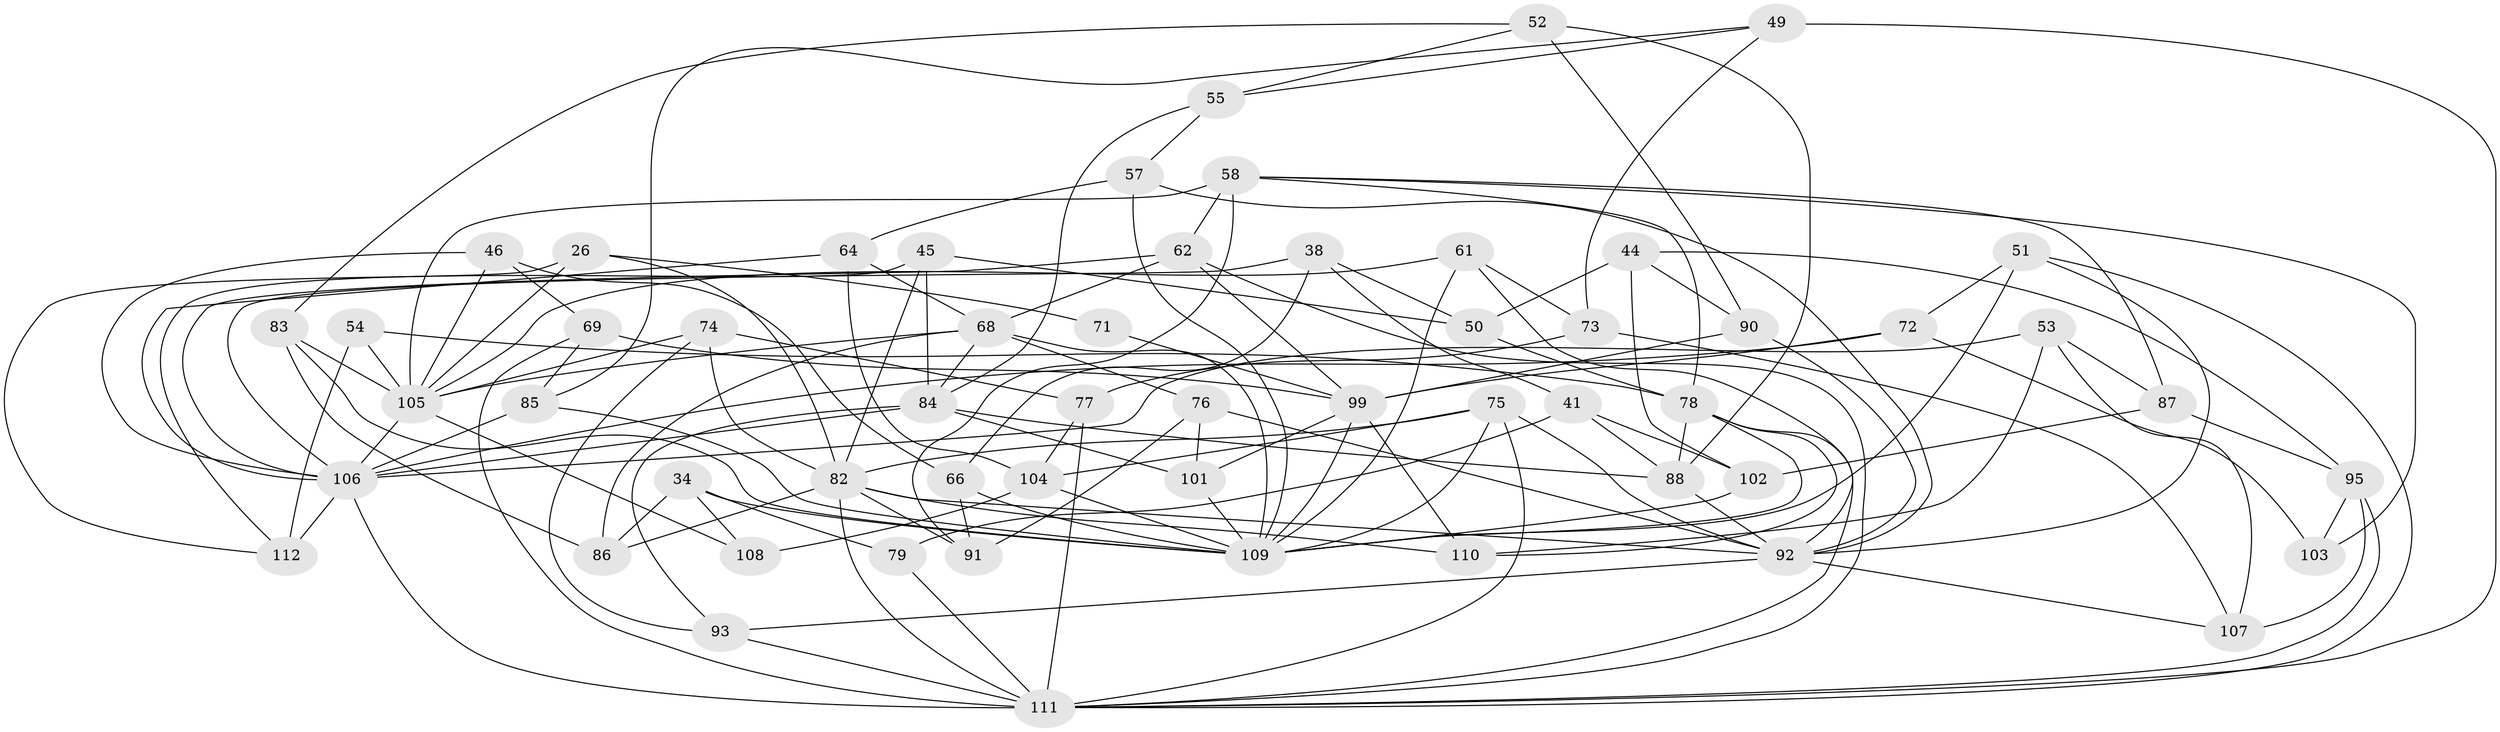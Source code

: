 // original degree distribution, {4: 1.0}
// Generated by graph-tools (version 1.1) at 2025/57/03/09/25 04:57:50]
// undirected, 56 vertices, 140 edges
graph export_dot {
graph [start="1"]
  node [color=gray90,style=filled];
  26;
  34 [super="+24"];
  38;
  41;
  44;
  45;
  46;
  49;
  50;
  51 [super="+42"];
  52;
  53;
  54;
  55;
  57;
  58 [super="+15+25"];
  61;
  62 [super="+48"];
  64;
  66;
  68 [super="+65"];
  69;
  71;
  72;
  73;
  74;
  75 [super="+36"];
  76;
  77;
  78 [super="+18"];
  79;
  82 [super="+16+19+81"];
  83;
  84 [super="+21"];
  85;
  86;
  87;
  88 [super="+23"];
  90;
  91 [super="+43"];
  92 [super="+60+63"];
  93;
  95 [super="+59"];
  99 [super="+27+98"];
  101;
  102;
  103;
  104 [super="+33"];
  105 [super="+13+35+89+29"];
  106 [super="+2+32+56"];
  107;
  108;
  109 [super="+100+96"];
  110;
  111 [super="+94+97+80"];
  112 [super="+17"];
  26 -- 105;
  26 -- 71;
  26 -- 112;
  26 -- 82;
  34 -- 108;
  34 -- 79 [weight=2];
  34 -- 86;
  34 -- 109 [weight=2];
  38 -- 50;
  38 -- 66;
  38 -- 41;
  38 -- 106;
  41 -- 79;
  41 -- 102;
  41 -- 88;
  44 -- 102;
  44 -- 50;
  44 -- 90;
  44 -- 95;
  45 -- 50;
  45 -- 84;
  45 -- 112;
  45 -- 82;
  46 -- 66;
  46 -- 69;
  46 -- 106;
  46 -- 105;
  49 -- 85;
  49 -- 55;
  49 -- 73;
  49 -- 111;
  50 -- 78;
  51 -- 109 [weight=2];
  51 -- 111;
  51 -- 72;
  51 -- 92 [weight=2];
  52 -- 90;
  52 -- 83;
  52 -- 55;
  52 -- 88;
  53 -- 107;
  53 -- 110;
  53 -- 87;
  53 -- 106;
  54 -- 112 [weight=2];
  54 -- 78;
  54 -- 105;
  55 -- 57;
  55 -- 84;
  57 -- 64;
  57 -- 109;
  57 -- 92;
  58 -- 91 [weight=2];
  58 -- 105 [weight=2];
  58 -- 78;
  58 -- 62 [weight=3];
  58 -- 87;
  58 -- 103;
  61 -- 92;
  61 -- 109;
  61 -- 105;
  61 -- 73;
  62 -- 106 [weight=3];
  62 -- 68;
  62 -- 111 [weight=2];
  62 -- 99;
  64 -- 68;
  64 -- 104;
  64 -- 106;
  66 -- 91;
  66 -- 109;
  68 -- 109 [weight=3];
  68 -- 105 [weight=2];
  68 -- 76;
  68 -- 84;
  68 -- 86;
  69 -- 99;
  69 -- 85;
  69 -- 111;
  71 -- 99 [weight=3];
  72 -- 103;
  72 -- 106;
  72 -- 99;
  73 -- 107;
  73 -- 77;
  74 -- 105;
  74 -- 77;
  74 -- 93;
  74 -- 82;
  75 -- 109;
  75 -- 111;
  75 -- 104;
  75 -- 82;
  75 -- 92 [weight=2];
  76 -- 101;
  76 -- 91;
  76 -- 92;
  77 -- 104;
  77 -- 111;
  78 -- 88;
  78 -- 110;
  78 -- 111 [weight=2];
  78 -- 109;
  79 -- 111;
  82 -- 91 [weight=2];
  82 -- 86;
  82 -- 110;
  82 -- 111 [weight=5];
  82 -- 92;
  83 -- 86;
  83 -- 105;
  83 -- 109;
  84 -- 93;
  84 -- 88 [weight=2];
  84 -- 101;
  84 -- 106;
  85 -- 106;
  85 -- 109;
  87 -- 102;
  87 -- 95;
  88 -- 92;
  90 -- 99;
  90 -- 92;
  92 -- 107;
  92 -- 93;
  93 -- 111;
  95 -- 103 [weight=2];
  95 -- 107;
  95 -- 111;
  99 -- 101;
  99 -- 110;
  99 -- 109;
  101 -- 109;
  102 -- 109;
  104 -- 108 [weight=2];
  104 -- 109;
  105 -- 108;
  105 -- 106;
  106 -- 112 [weight=2];
  106 -- 111;
}
